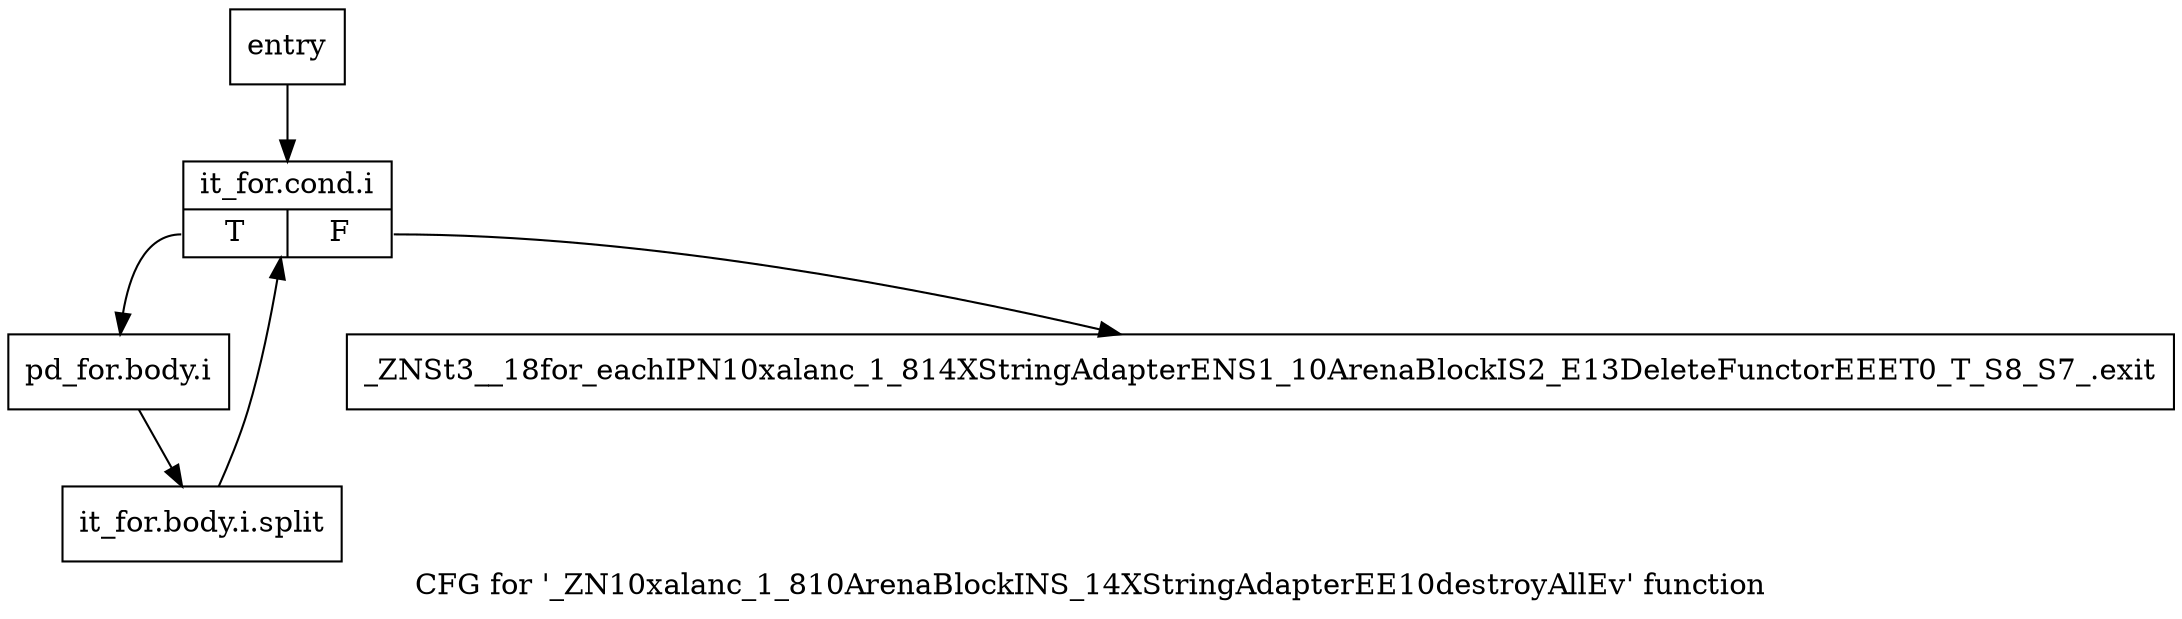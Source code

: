 digraph "CFG for '_ZN10xalanc_1_810ArenaBlockINS_14XStringAdapterEE10destroyAllEv' function" {
	label="CFG for '_ZN10xalanc_1_810ArenaBlockINS_14XStringAdapterEE10destroyAllEv' function";

	Node0x6d1b6d0 [shape=record,label="{entry}"];
	Node0x6d1b6d0 -> Node0x6d1b720;
	Node0x6d1b720 [shape=record,label="{it_for.cond.i|{<s0>T|<s1>F}}"];
	Node0x6d1b720:s0 -> Node0x6d1b770;
	Node0x6d1b720:s1 -> Node0x6d1b7c0;
	Node0x6d1b770 [shape=record,label="{pd_for.body.i}"];
	Node0x6d1b770 -> Node0xb0027b0;
	Node0xb0027b0 [shape=record,label="{it_for.body.i.split}"];
	Node0xb0027b0 -> Node0x6d1b720;
	Node0x6d1b7c0 [shape=record,label="{_ZNSt3__18for_eachIPN10xalanc_1_814XStringAdapterENS1_10ArenaBlockIS2_E13DeleteFunctorEEET0_T_S8_S7_.exit}"];
}
